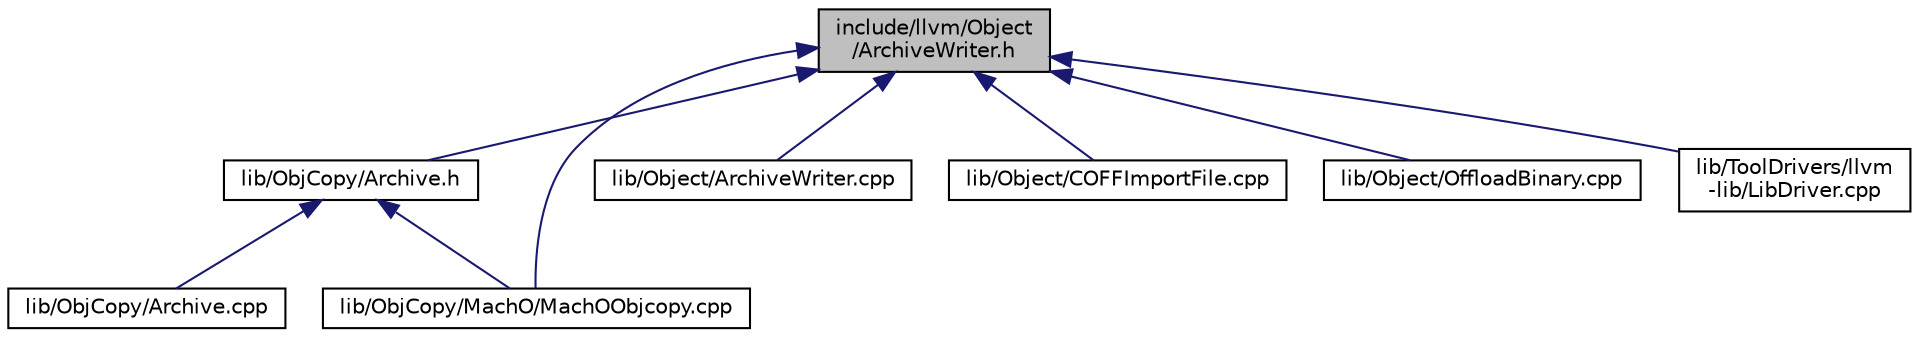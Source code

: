 digraph "include/llvm/Object/ArchiveWriter.h"
{
 // LATEX_PDF_SIZE
  bgcolor="transparent";
  edge [fontname="Helvetica",fontsize="10",labelfontname="Helvetica",labelfontsize="10"];
  node [fontname="Helvetica",fontsize="10",shape=record];
  Node1 [label="include/llvm/Object\l/ArchiveWriter.h",height=0.2,width=0.4,color="black", fillcolor="grey75", style="filled", fontcolor="black",tooltip=" "];
  Node1 -> Node2 [dir="back",color="midnightblue",fontsize="10",style="solid",fontname="Helvetica"];
  Node2 [label="lib/ObjCopy/Archive.h",height=0.2,width=0.4,color="black",URL="$lib_2ObjCopy_2Archive_8h.html",tooltip=" "];
  Node2 -> Node3 [dir="back",color="midnightblue",fontsize="10",style="solid",fontname="Helvetica"];
  Node3 [label="lib/ObjCopy/Archive.cpp",height=0.2,width=0.4,color="black",URL="$ObjCopy_2Archive_8cpp.html",tooltip=" "];
  Node2 -> Node4 [dir="back",color="midnightblue",fontsize="10",style="solid",fontname="Helvetica"];
  Node4 [label="lib/ObjCopy/MachO/MachOObjcopy.cpp",height=0.2,width=0.4,color="black",URL="$MachOObjcopy_8cpp.html",tooltip=" "];
  Node1 -> Node4 [dir="back",color="midnightblue",fontsize="10",style="solid",fontname="Helvetica"];
  Node1 -> Node5 [dir="back",color="midnightblue",fontsize="10",style="solid",fontname="Helvetica"];
  Node5 [label="lib/Object/ArchiveWriter.cpp",height=0.2,width=0.4,color="black",URL="$ArchiveWriter_8cpp.html",tooltip=" "];
  Node1 -> Node6 [dir="back",color="midnightblue",fontsize="10",style="solid",fontname="Helvetica"];
  Node6 [label="lib/Object/COFFImportFile.cpp",height=0.2,width=0.4,color="black",URL="$COFFImportFile_8cpp.html",tooltip=" "];
  Node1 -> Node7 [dir="back",color="midnightblue",fontsize="10",style="solid",fontname="Helvetica"];
  Node7 [label="lib/Object/OffloadBinary.cpp",height=0.2,width=0.4,color="black",URL="$OffloadBinary_8cpp.html",tooltip=" "];
  Node1 -> Node8 [dir="back",color="midnightblue",fontsize="10",style="solid",fontname="Helvetica"];
  Node8 [label="lib/ToolDrivers/llvm\l-lib/LibDriver.cpp",height=0.2,width=0.4,color="black",URL="$LibDriver_8cpp.html",tooltip=" "];
}
